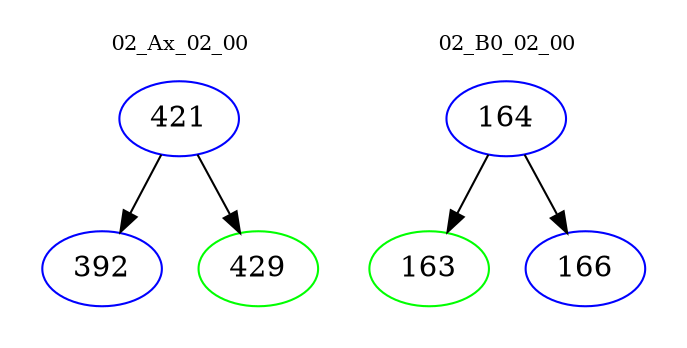 digraph{
subgraph cluster_0 {
color = white
label = "02_Ax_02_00";
fontsize=10;
T0_421 [label="421", color="blue"]
T0_421 -> T0_392 [color="black"]
T0_392 [label="392", color="blue"]
T0_421 -> T0_429 [color="black"]
T0_429 [label="429", color="green"]
}
subgraph cluster_1 {
color = white
label = "02_B0_02_00";
fontsize=10;
T1_164 [label="164", color="blue"]
T1_164 -> T1_163 [color="black"]
T1_163 [label="163", color="green"]
T1_164 -> T1_166 [color="black"]
T1_166 [label="166", color="blue"]
}
}
